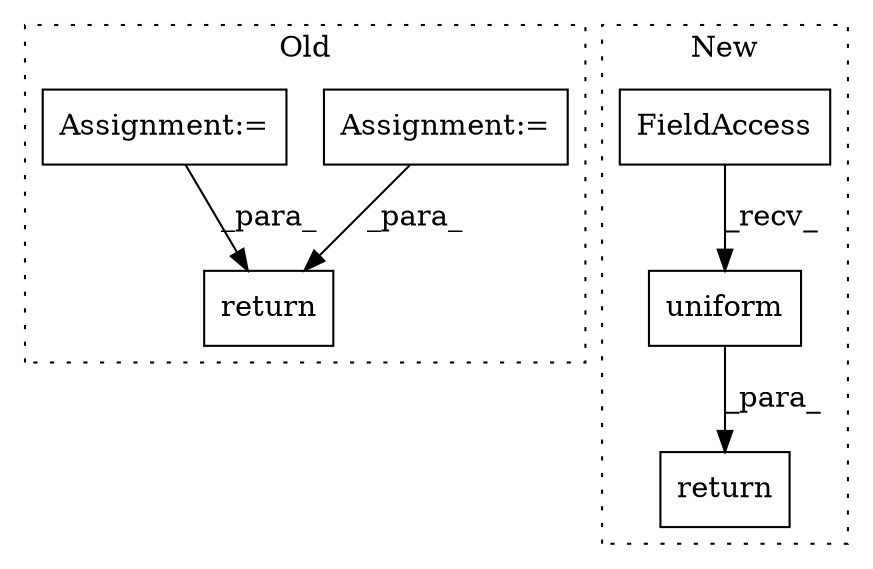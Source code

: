 digraph G {
subgraph cluster0 {
1 [label="return" a="41" s="39557" l="7" shape="box"];
4 [label="Assignment:=" a="7" s="39269" l="6" shape="box"];
6 [label="Assignment:=" a="7" s="39203" l="6" shape="box"];
label = "Old";
style="dotted";
}
subgraph cluster1 {
2 [label="uniform" a="32" s="39254,39267" l="8,1" shape="box"];
3 [label="return" a="41" s="39204" l="7" shape="box"];
5 [label="FieldAccess" a="22" s="39241" l="12" shape="box"];
label = "New";
style="dotted";
}
2 -> 3 [label="_para_"];
4 -> 1 [label="_para_"];
5 -> 2 [label="_recv_"];
6 -> 1 [label="_para_"];
}